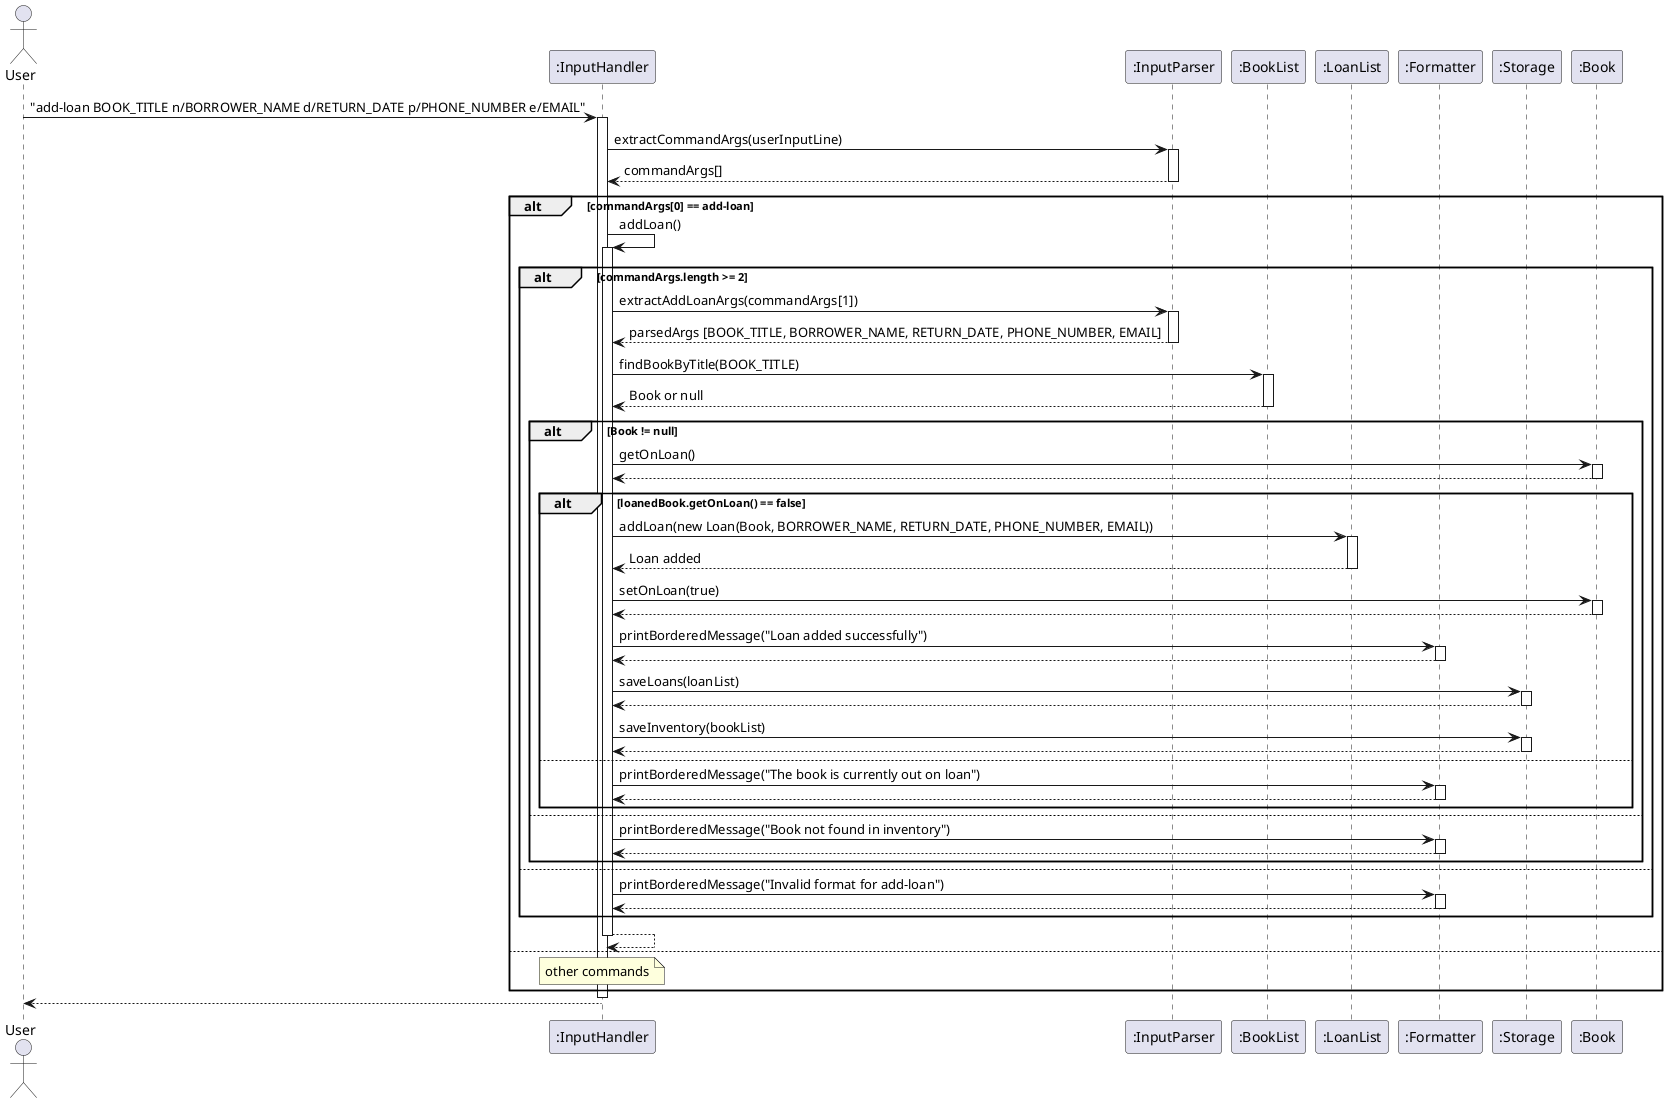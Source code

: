 @startuml
actor User
participant InputHandler as ":InputHandler"
participant InputParser as ":InputParser"
participant BookList as ":BookList"
participant LoanList as ":LoanList"
participant Formatter as ":Formatter"
participant Storage as ":Storage"
participant Book as ":Book"

User -> InputHandler: "add-loan BOOK_TITLE n/BORROWER_NAME d/RETURN_DATE p/PHONE_NUMBER e/EMAIL"
activate InputHandler

InputHandler -> InputParser: extractCommandArgs(userInputLine)
activate InputParser

InputParser --> InputHandler: commandArgs[]
deactivate InputParser

alt commandArgs[0] == add-loan
    InputHandler -> InputHandler : addLoan()
    activate InputHandler

alt commandArgs.length >= 2
    InputHandler -> InputParser: extractAddLoanArgs(commandArgs[1])
    activate InputParser

    InputParser --> InputHandler: parsedArgs [BOOK_TITLE, BORROWER_NAME, RETURN_DATE, PHONE_NUMBER, EMAIL]
    deactivate InputParser

    InputHandler -> BookList: findBookByTitle(BOOK_TITLE)
    activate BookList

    BookList --> InputHandler: Book or null
    deactivate BookList

    alt Book != null
        InputHandler -> Book: getOnLoan()
        activate Book

        Book --> InputHandler
        deactivate Book

        alt loanedBook.getOnLoan() == false
            InputHandler -> LoanList: addLoan(new Loan(Book, BORROWER_NAME, RETURN_DATE, PHONE_NUMBER, EMAIL))
            activate LoanList
            LoanList --> InputHandler: Loan added
            deactivate LoanList

            InputHandler -> Book: setOnLoan(true)
            activate Book

            Book --> InputHandler
            deactivate Book

            InputHandler -> Formatter: printBorderedMessage("Loan added successfully")
            activate Formatter

            Formatter --> InputHandler
            deactivate Formatter

            InputHandler -> Storage: saveLoans(loanList)
            activate Storage

            Storage --> InputHandler
            deactivate Storage

            InputHandler -> Storage: saveInventory(bookList)
            activate Storage

            Storage --> InputHandler
            deactivate Storage

        else
            InputHandler -> Formatter: printBorderedMessage("The book is currently out on loan")
            activate Formatter

            Formatter --> InputHandler
            deactivate Formatter
        end
    else
        InputHandler -> Formatter: printBorderedMessage("Book not found in inventory")
        activate Formatter

        Formatter --> InputHandler
        deactivate Formatter
    end

    else
        InputHandler -> Formatter: printBorderedMessage("Invalid format for add-loan")
        activate Formatter
        Formatter --> InputHandler
        deactivate Formatter
    end

InputHandler --> InputHandler
deactivate InputHandler

else
    note over InputHandler : other commands
end

deactivate InputHandler
InputHandler --> User
@enduml